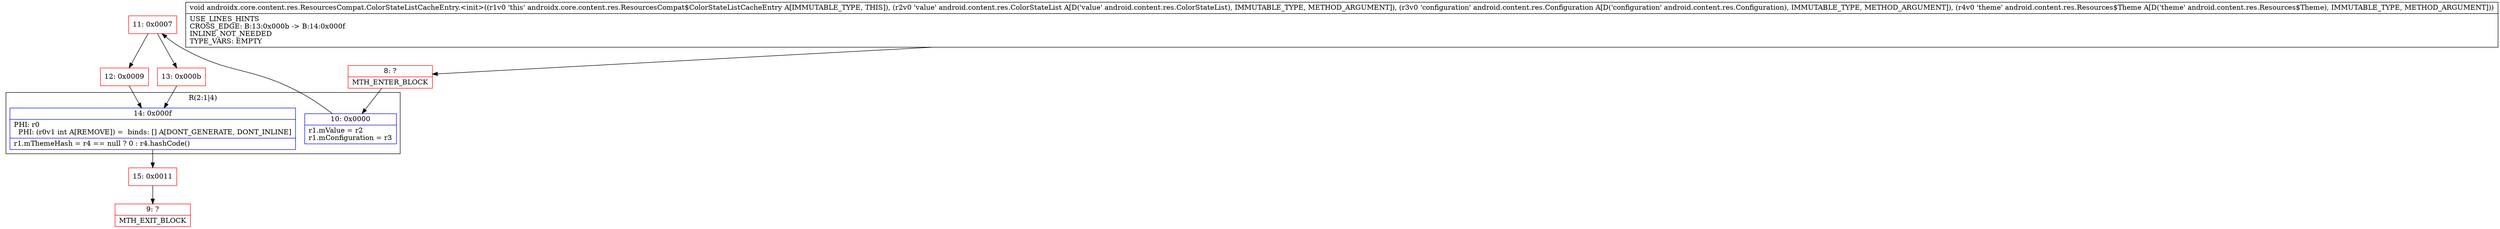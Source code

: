 digraph "CFG forandroidx.core.content.res.ResourcesCompat.ColorStateListCacheEntry.\<init\>(Landroid\/content\/res\/ColorStateList;Landroid\/content\/res\/Configuration;Landroid\/content\/res\/Resources$Theme;)V" {
subgraph cluster_Region_519962278 {
label = "R(2:1|4)";
node [shape=record,color=blue];
Node_10 [shape=record,label="{10\:\ 0x0000|r1.mValue = r2\lr1.mConfiguration = r3\l}"];
Node_14 [shape=record,label="{14\:\ 0x000f|PHI: r0 \l  PHI: (r0v1 int A[REMOVE]) =  binds: [] A[DONT_GENERATE, DONT_INLINE]\l|r1.mThemeHash = r4 == null ? 0 : r4.hashCode()\l}"];
}
Node_8 [shape=record,color=red,label="{8\:\ ?|MTH_ENTER_BLOCK\l}"];
Node_11 [shape=record,color=red,label="{11\:\ 0x0007}"];
Node_12 [shape=record,color=red,label="{12\:\ 0x0009}"];
Node_15 [shape=record,color=red,label="{15\:\ 0x0011}"];
Node_9 [shape=record,color=red,label="{9\:\ ?|MTH_EXIT_BLOCK\l}"];
Node_13 [shape=record,color=red,label="{13\:\ 0x000b}"];
MethodNode[shape=record,label="{void androidx.core.content.res.ResourcesCompat.ColorStateListCacheEntry.\<init\>((r1v0 'this' androidx.core.content.res.ResourcesCompat$ColorStateListCacheEntry A[IMMUTABLE_TYPE, THIS]), (r2v0 'value' android.content.res.ColorStateList A[D('value' android.content.res.ColorStateList), IMMUTABLE_TYPE, METHOD_ARGUMENT]), (r3v0 'configuration' android.content.res.Configuration A[D('configuration' android.content.res.Configuration), IMMUTABLE_TYPE, METHOD_ARGUMENT]), (r4v0 'theme' android.content.res.Resources$Theme A[D('theme' android.content.res.Resources$Theme), IMMUTABLE_TYPE, METHOD_ARGUMENT]))  | USE_LINES_HINTS\lCROSS_EDGE: B:13:0x000b \-\> B:14:0x000f\lINLINE_NOT_NEEDED\lTYPE_VARS: EMPTY\l}"];
MethodNode -> Node_8;Node_10 -> Node_11;
Node_14 -> Node_15;
Node_8 -> Node_10;
Node_11 -> Node_12;
Node_11 -> Node_13;
Node_12 -> Node_14;
Node_15 -> Node_9;
Node_13 -> Node_14;
}

